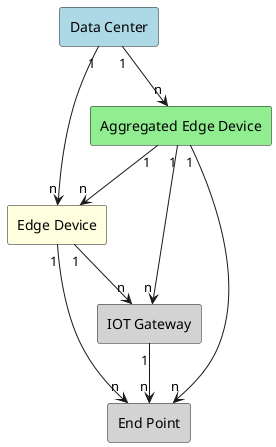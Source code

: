 @startuml

rectangle "Data Center" as DC #lightblue {
}
rectangle "Aggregated Edge Device" as AED #lightgreen {
}
rectangle "Edge Device" as ED #lightyellow {
}
rectangle "End Point" as EP #lightgray
rectangle "IOT Gateway" as IG #lightgray

DC "1" --> "n" AED
DC "1" --> "n" ED
ED "1" --> "n" EP
AED "1" --> "n" EP
AED "1" --> "n" ED
ED "1" --> "n" IG
AED "1" --> "n" IG
IG "1" --> "n" EP
@enduml
